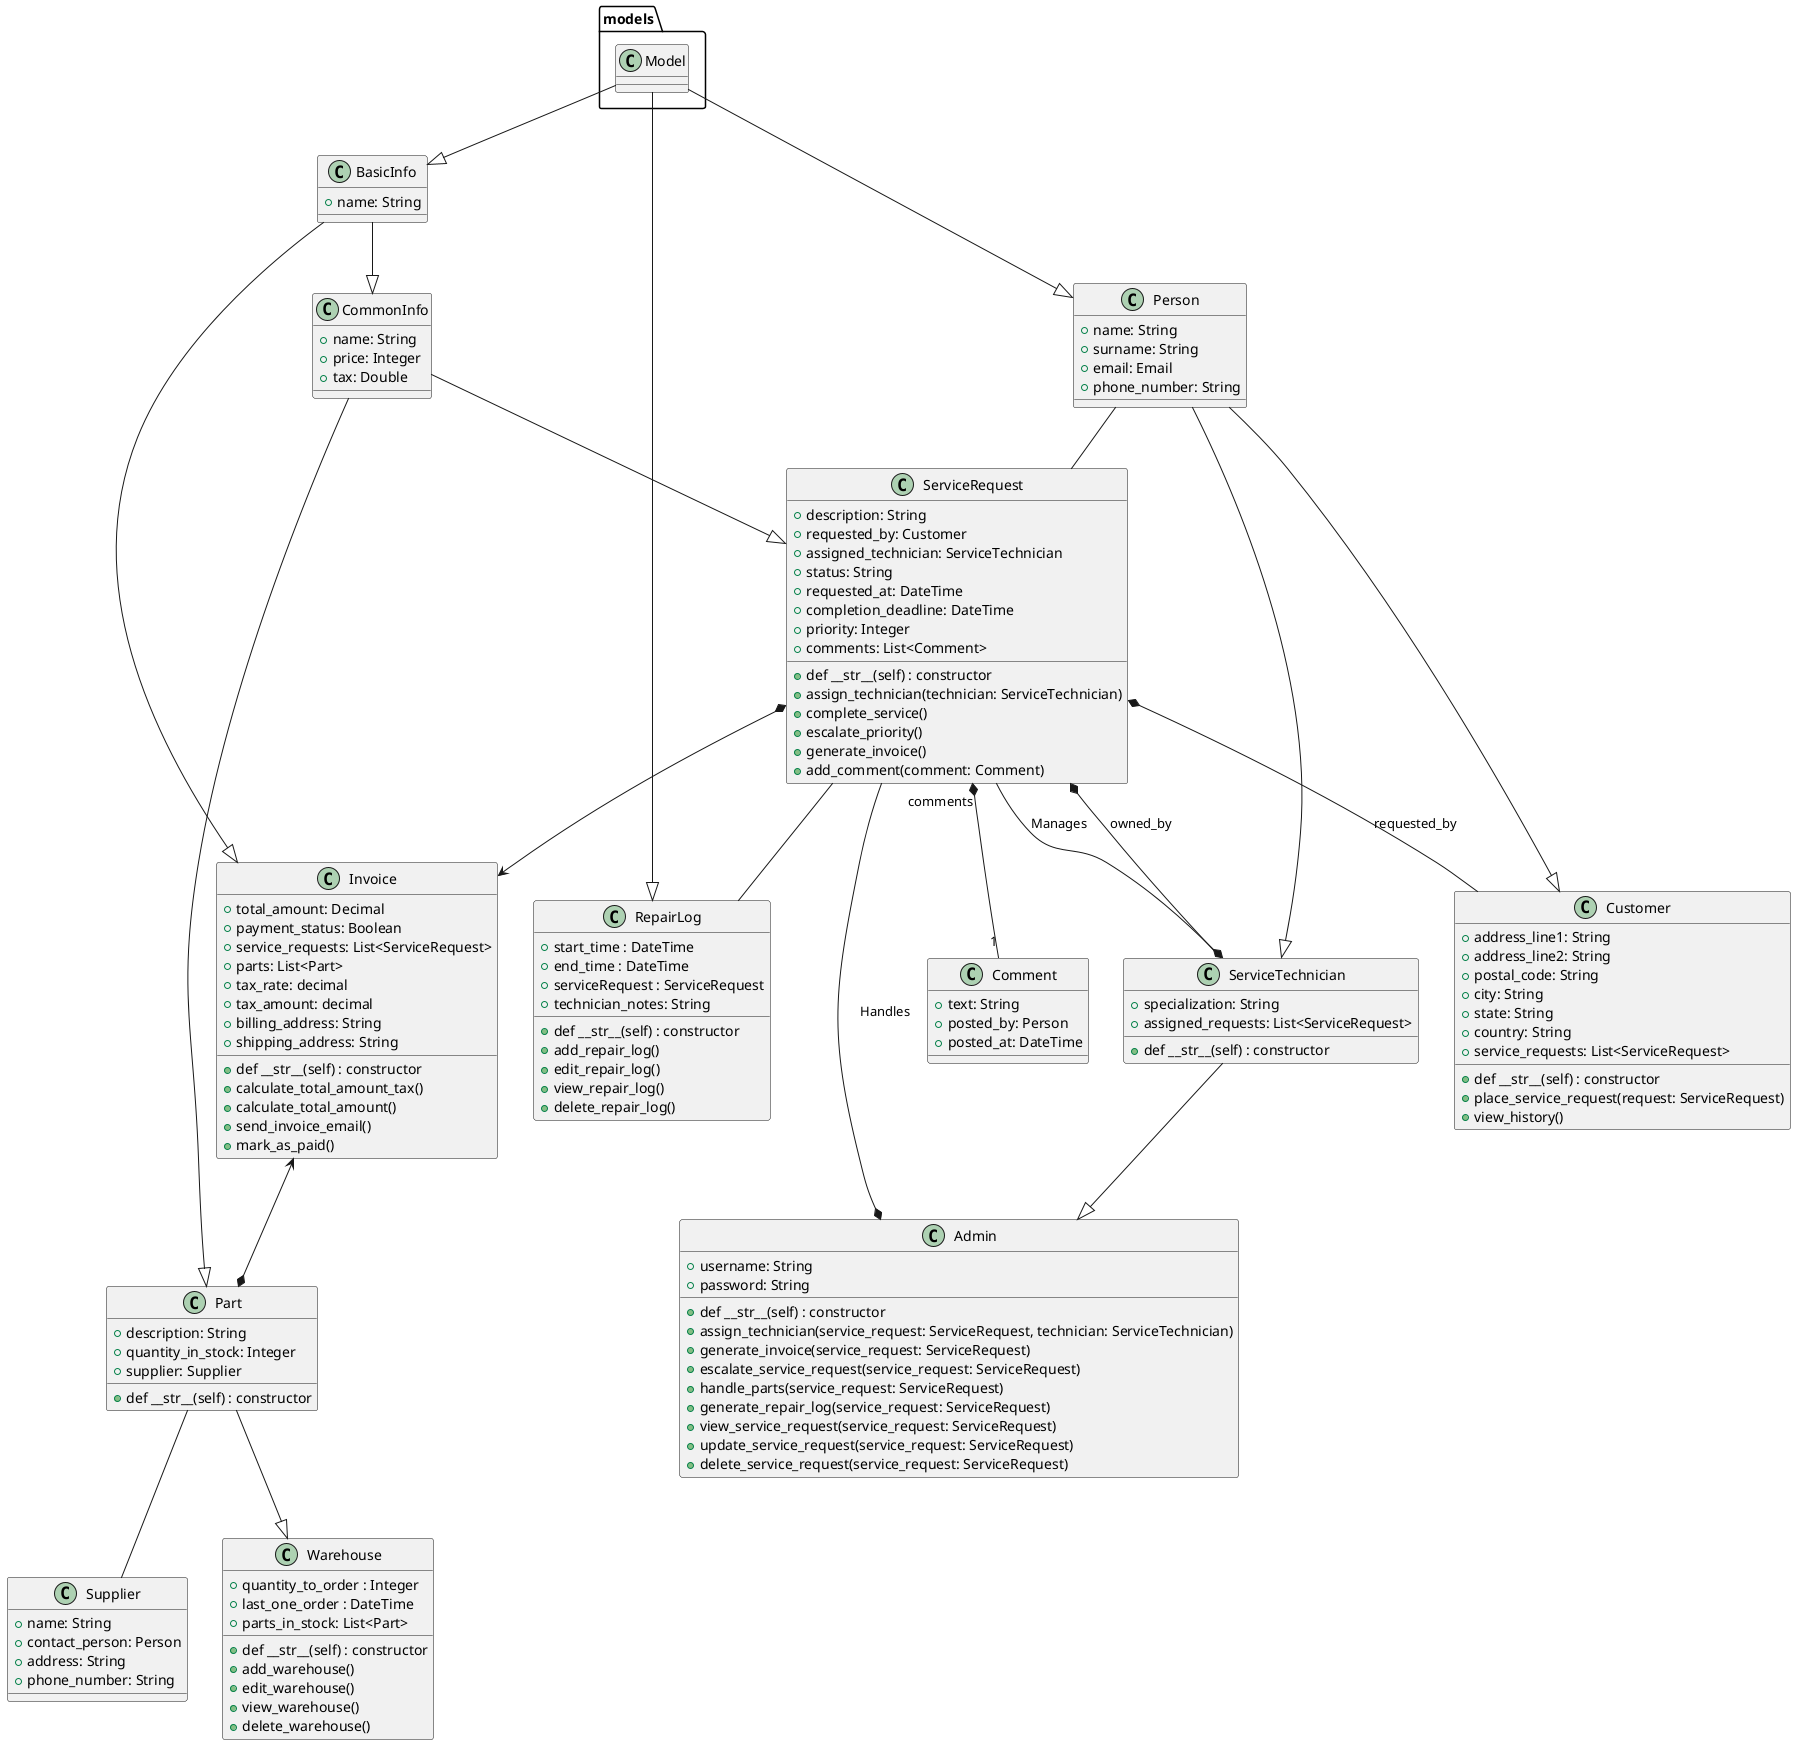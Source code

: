 @startuml

class models.Model {
}

class BasicInfo {
  + name: String
}

class CommonInfo {
  + name: String
  + price: Integer
  + tax: Double
}

class Person {
  + name: String
  + surname: String
  + email: Email
  + phone_number: String
}

class ServiceRequest {
  + description: String
  + requested_by: Customer
  + assigned_technician: ServiceTechnician
  + status: String
  + requested_at: DateTime
  + completion_deadline: DateTime
  + priority: Integer
  + comments: List<Comment>
  + def __str__(self) : constructor
  + assign_technician(technician: ServiceTechnician)
  + complete_service()
  + escalate_priority()
  + generate_invoice()
  + add_comment(comment: Comment)
}

class Comment {
  + text: String
  + posted_by: Person
  + posted_at: DateTime
}

class Invoice {
  + total_amount: Decimal
  + payment_status: Boolean
  + service_requests: List<ServiceRequest>
  + parts: List<Part>
  + tax_rate: decimal
  + tax_amount: decimal
  + billing_address: String
  + shipping_address: String
  + def __str__(self) : constructor
  + calculate_total_amount_tax()
  + calculate_total_amount()
  + send_invoice_email()
  + mark_as_paid()
}

class Part {
  + description: String
  + quantity_in_stock: Integer
  + supplier: Supplier
  + def __str__(self) : constructor
}

class Supplier {
  + name: String
  + contact_person: Person
  + address: String
  + phone_number: String
}

class ServiceTechnician {
  + specialization: String
  + assigned_requests: List<ServiceRequest>
  + def __str__(self) : constructor
}

class Customer {
  + address_line1: String
  + address_line2: String
  + postal_code: String
  + city: String
  + state: String
  + country: String
  + service_requests: List<ServiceRequest>
  + def __str__(self) : constructor
  + place_service_request(request: ServiceRequest)
  + view_history()
}

class Admin {
  + username: String
  + password: String
  + def __str__(self) : constructor
  + assign_technician(service_request: ServiceRequest, technician: ServiceTechnician)
  + generate_invoice(service_request: ServiceRequest)
  + escalate_service_request(service_request: ServiceRequest)
  + handle_parts(service_request: ServiceRequest)
  + generate_repair_log(service_request: ServiceRequest)
  + view_service_request(service_request: ServiceRequest)
  + update_service_request(service_request: ServiceRequest)
  + delete_service_request(service_request: ServiceRequest)
}

class RepairLog {
  + start_time : DateTime
  + end_time : DateTime
  + serviceRequest : ServiceRequest
  + technician_notes: String
  + def __str__(self) : constructor
  + add_repair_log()
  + edit_repair_log()
  + view_repair_log()
  + delete_repair_log()
}

class Warehouse {
  + quantity_to_order : Integer
  + last_one_order : DateTime
  + parts_in_stock: List<Part>
  + def __str__(self) : constructor
  + add_warehouse()
  + edit_warehouse()
  + view_warehouse()
  + delete_warehouse()
}

models.Model --|> BasicInfo
BasicInfo --|> CommonInfo
models.Model --|> Person
models.Model --|> RepairLog
CommonInfo --|>  ServiceRequest
CommonInfo --|> Part
Person -- ServiceRequest
BasicInfo --|> Invoice
ServiceRequest *--> Invoice
ServiceRequest *-- Customer : requested_by
ServiceRequest *-- ServiceTechnician : owned_by
Invoice <--* Part
Part -- Supplier
Person --|> ServiceTechnician
Person --|> Customer
ServiceRequest -- RepairLog
Part --|> Warehouse
ServiceRequest "comments" *-- "1" Comment
ServiceTechnician --|> Admin
Admin *-- ServiceRequest : Handles
ServiceTechnician *-- ServiceRequest : Manages

@enduml
